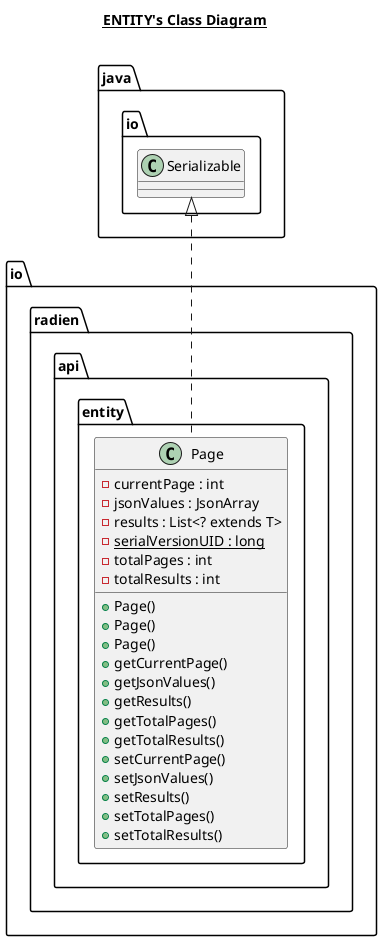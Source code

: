 @startuml

title __ENTITY's Class Diagram__\n

  namespace io.radien.api {
    namespace entity {
      class io.radien.api.entity.Page {
          - currentPage : int
          - jsonValues : JsonArray
          - results : List<? extends T>
          {static} - serialVersionUID : long
          - totalPages : int
          - totalResults : int
          + Page()
          + Page()
          + Page()
          + getCurrentPage()
          + getJsonValues()
          + getResults()
          + getTotalPages()
          + getTotalResults()
          + setCurrentPage()
          + setJsonValues()
          + setResults()
          + setTotalPages()
          + setTotalResults()
      }
    }
  }
  

  io.radien.api.entity.Page .up.|> java.io.Serializable







@enduml
